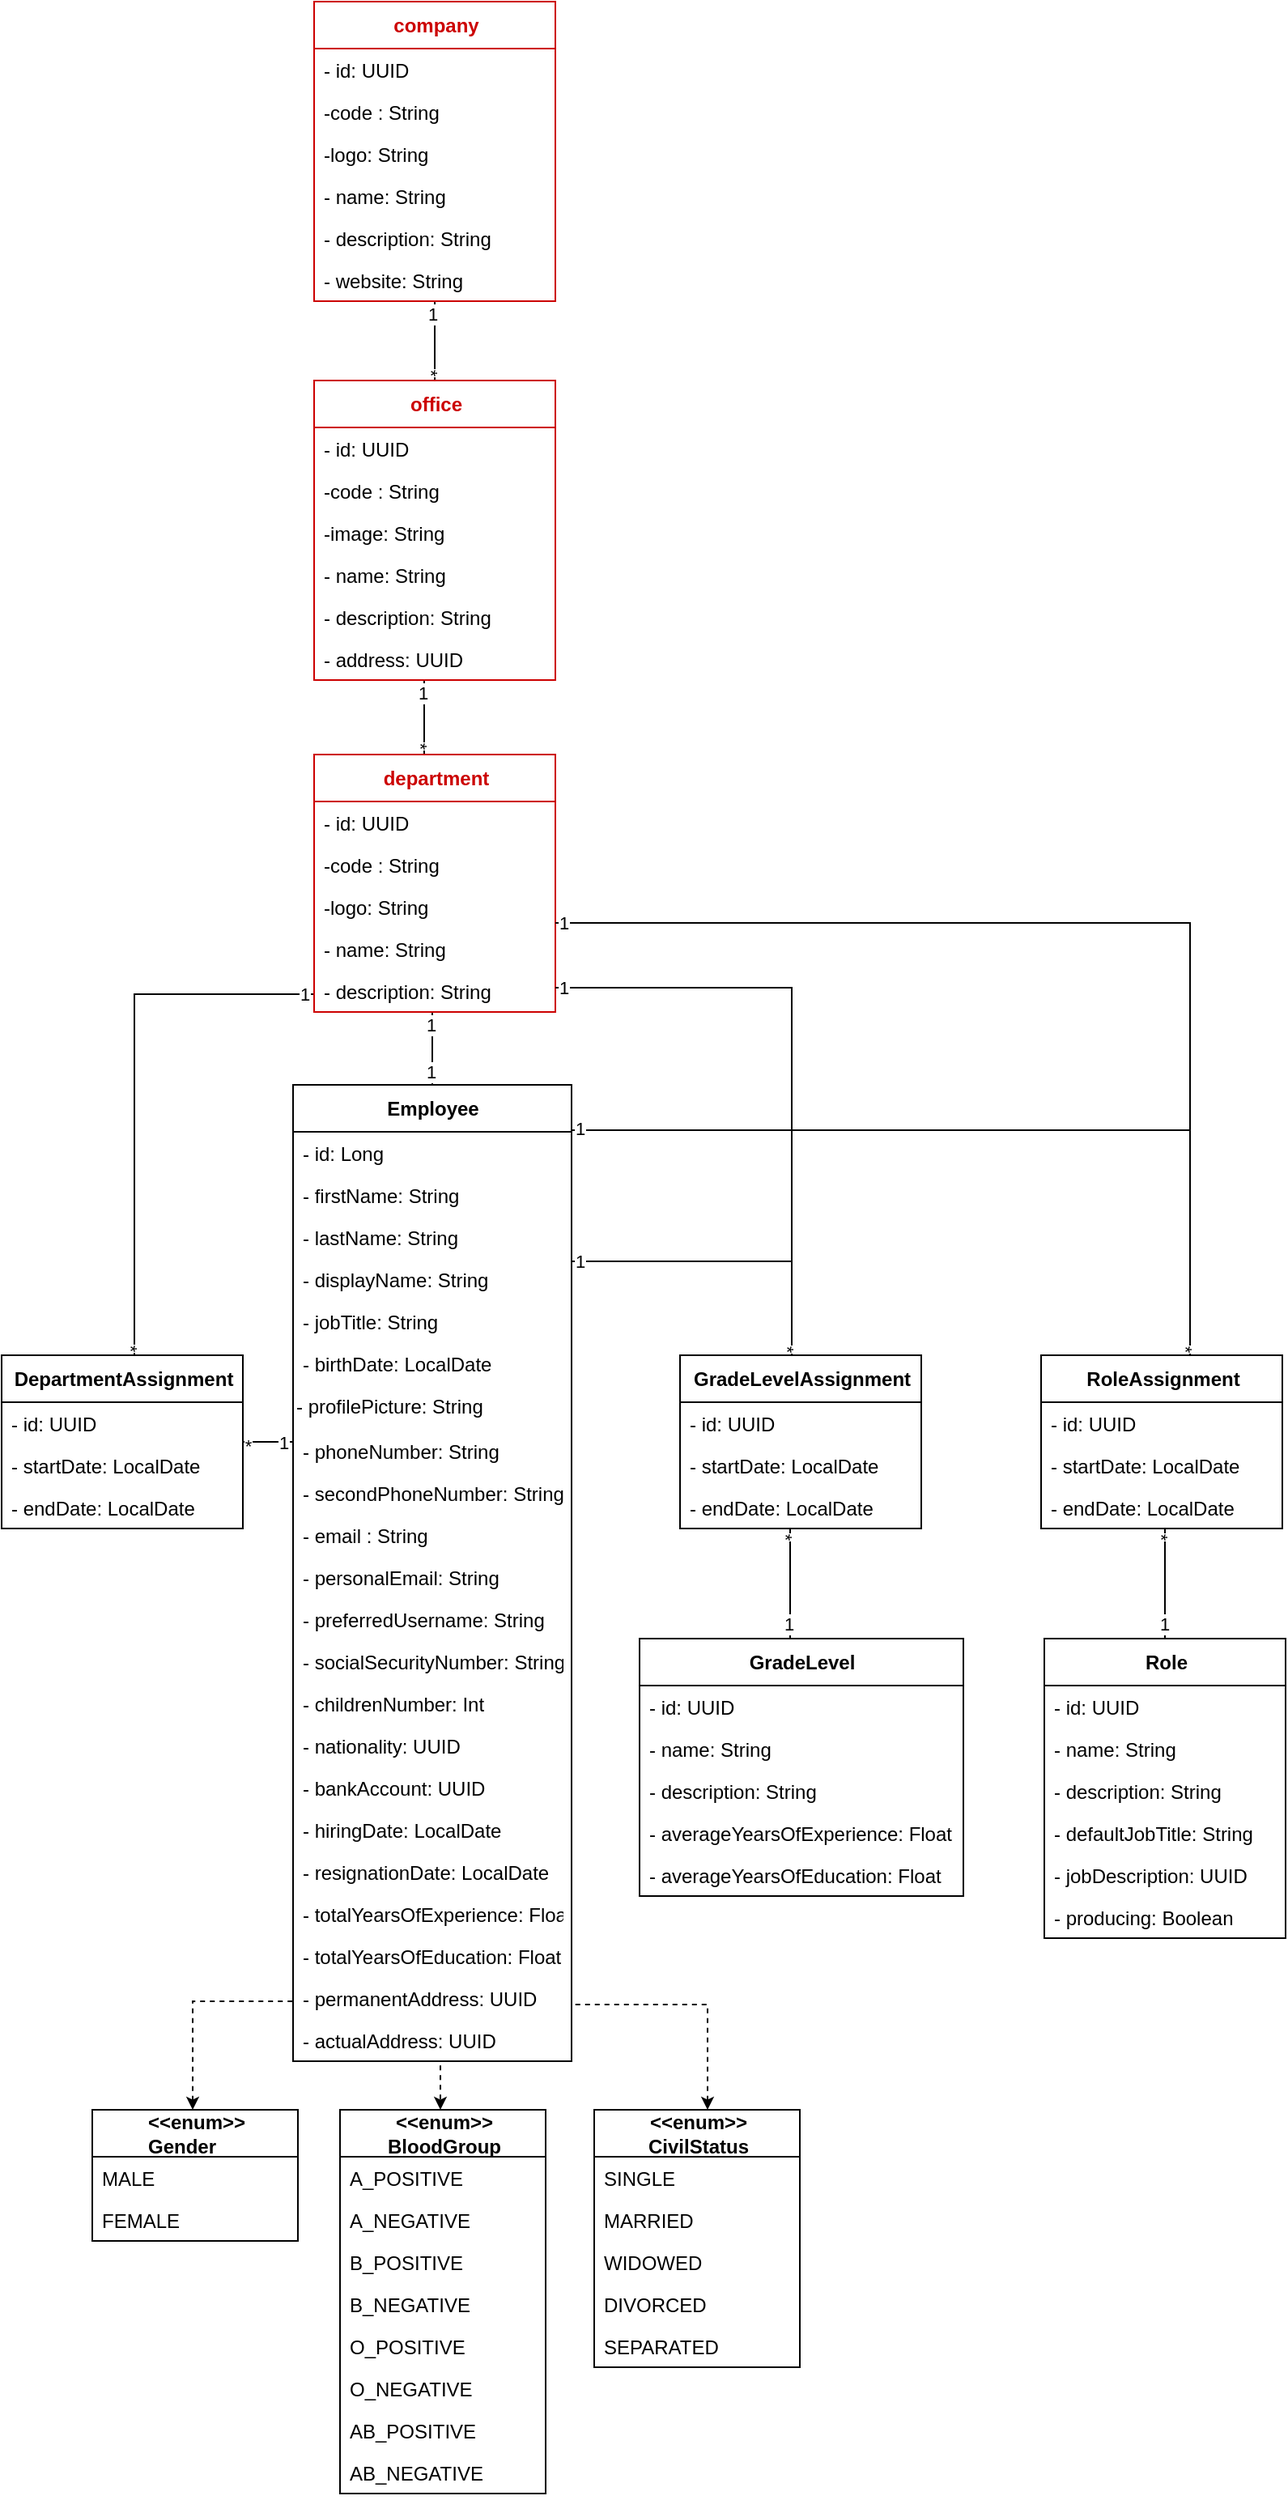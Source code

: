 <mxfile version="20.2.2" type="github">
  <diagram id="py8D9hM39GQcvUwsP0z1" name="Page-1">
    <mxGraphModel dx="948" dy="1660" grid="0" gridSize="10" guides="1" tooltips="1" connect="1" arrows="1" fold="1" page="1" pageScale="1" pageWidth="827" pageHeight="1169" math="0" shadow="0">
      <root>
        <mxCell id="0" />
        <mxCell id="1" parent="0" />
        <mxCell id="_XNGxKT7yUzDRA-E5yTD-7" style="edgeStyle=orthogonalEdgeStyle;rounded=0;orthogonalLoop=1;jettySize=auto;html=1;endArrow=none;endFill=0;" edge="1" parent="1" source="fVXnOX0XPYzyJKklndwi-1" target="_XNGxKT7yUzDRA-E5yTD-1">
          <mxGeometry relative="1" as="geometry">
            <Array as="points">
              <mxPoint x="279" y="517" />
              <mxPoint x="279" y="517" />
            </Array>
          </mxGeometry>
        </mxCell>
        <mxCell id="_XNGxKT7yUzDRA-E5yTD-8" value="1" style="edgeLabel;html=1;align=center;verticalAlign=middle;resizable=0;points=[];" vertex="1" connectable="0" parent="_XNGxKT7yUzDRA-E5yTD-7">
          <mxGeometry x="0.872" y="1" relative="1" as="geometry">
            <mxPoint y="5" as="offset" />
          </mxGeometry>
        </mxCell>
        <mxCell id="_XNGxKT7yUzDRA-E5yTD-9" value="1" style="edgeLabel;html=1;align=center;verticalAlign=middle;resizable=0;points=[];" vertex="1" connectable="0" parent="_XNGxKT7yUzDRA-E5yTD-7">
          <mxGeometry x="-0.908" relative="1" as="geometry">
            <mxPoint x="-1" y="-6" as="offset" />
          </mxGeometry>
        </mxCell>
        <mxCell id="fVXnOX0XPYzyJKklndwi-1" value="&lt;b&gt;Employee&lt;/b&gt;" style="swimlane;fontStyle=0;align=center;verticalAlign=middle;childLayout=stackLayout;horizontal=1;startSize=29;horizontalStack=0;resizeParent=1;resizeParentMax=0;resizeLast=0;collapsible=0;marginBottom=0;html=1;fontSize=12;labelPosition=center;verticalLabelPosition=middle;container=0;strokeColor=default;swimlaneLine=1;rounded=0;shadow=0;glass=0;sketch=0;perimeterSpacing=0;" parent="1" vertex="1">
          <mxGeometry x="188" y="574" width="172" height="603" as="geometry" />
        </mxCell>
        <mxCell id="fVXnOX0XPYzyJKklndwi-2" value="- id: Long" style="text;strokeColor=none;fillColor=none;align=left;verticalAlign=top;spacingLeft=4;spacingRight=4;overflow=hidden;rotatable=0;points=[[0,0.5],[1,0.5]];portConstraint=eastwest;container=0;fontStyle=0" parent="fVXnOX0XPYzyJKklndwi-1" vertex="1">
          <mxGeometry y="29" width="172" height="26" as="geometry" />
        </mxCell>
        <mxCell id="fVXnOX0XPYzyJKklndwi-3" value="- firstName: String" style="text;strokeColor=none;fillColor=none;align=left;verticalAlign=top;spacingLeft=4;spacingRight=4;overflow=hidden;rotatable=0;points=[[0,0.5],[1,0.5]];portConstraint=eastwest;container=0;fontStyle=0" parent="fVXnOX0XPYzyJKklndwi-1" vertex="1">
          <mxGeometry y="55" width="172" height="26" as="geometry" />
        </mxCell>
        <mxCell id="fVXnOX0XPYzyJKklndwi-4" value="- lastName: String" style="text;strokeColor=none;fillColor=none;align=left;verticalAlign=top;spacingLeft=4;spacingRight=4;overflow=hidden;rotatable=0;points=[[0,0.5],[1,0.5]];portConstraint=eastwest;container=0;fontStyle=0" parent="fVXnOX0XPYzyJKklndwi-1" vertex="1">
          <mxGeometry y="81" width="172" height="26" as="geometry" />
        </mxCell>
        <mxCell id="fVXnOX0XPYzyJKklndwi-5" value="- displayName: String" style="text;strokeColor=none;fillColor=none;align=left;verticalAlign=top;spacingLeft=4;spacingRight=4;overflow=hidden;rotatable=0;points=[[0,0.5],[1,0.5]];portConstraint=eastwest;container=0;fontStyle=0" parent="fVXnOX0XPYzyJKklndwi-1" vertex="1">
          <mxGeometry y="107" width="172" height="26" as="geometry" />
        </mxCell>
        <mxCell id="fVXnOX0XPYzyJKklndwi-6" value="- jobTitle: String" style="text;strokeColor=none;fillColor=none;align=left;verticalAlign=top;spacingLeft=4;spacingRight=4;overflow=hidden;rotatable=0;points=[[0,0.5],[1,0.5]];portConstraint=eastwest;container=0;fontStyle=0" parent="fVXnOX0XPYzyJKklndwi-1" vertex="1">
          <mxGeometry y="133" width="172" height="26" as="geometry" />
        </mxCell>
        <mxCell id="fVXnOX0XPYzyJKklndwi-7" value="- birthDate: LocalDate" style="text;strokeColor=none;fillColor=none;align=left;verticalAlign=top;spacingLeft=4;spacingRight=4;overflow=hidden;rotatable=0;points=[[0,0.5],[1,0.5]];portConstraint=eastwest;container=0;fontStyle=0" parent="fVXnOX0XPYzyJKklndwi-1" vertex="1">
          <mxGeometry y="159" width="172" height="26" as="geometry" />
        </mxCell>
        <mxCell id="fVXnOX0XPYzyJKklndwi-8" value="- profilePicture: String" style="text;whiteSpace=wrap;html=1;" parent="fVXnOX0XPYzyJKklndwi-1" vertex="1">
          <mxGeometry y="185" width="172" height="28" as="geometry" />
        </mxCell>
        <mxCell id="fVXnOX0XPYzyJKklndwi-9" value="- phoneNumber: String" style="text;strokeColor=none;fillColor=none;align=left;verticalAlign=top;spacingLeft=4;spacingRight=4;overflow=hidden;rotatable=0;points=[[0,0.5],[1,0.5]];portConstraint=eastwest;container=0;fontStyle=0" parent="fVXnOX0XPYzyJKklndwi-1" vertex="1">
          <mxGeometry y="213" width="172" height="26" as="geometry" />
        </mxCell>
        <mxCell id="fVXnOX0XPYzyJKklndwi-10" value="- secondPhoneNumber: String" style="text;strokeColor=none;fillColor=none;align=left;verticalAlign=top;spacingLeft=4;spacingRight=4;overflow=hidden;rotatable=0;points=[[0,0.5],[1,0.5]];portConstraint=eastwest;container=0;fontStyle=0" parent="fVXnOX0XPYzyJKklndwi-1" vertex="1">
          <mxGeometry y="239" width="172" height="26" as="geometry" />
        </mxCell>
        <mxCell id="fVXnOX0XPYzyJKklndwi-11" value="- email : String" style="text;strokeColor=none;fillColor=none;align=left;verticalAlign=top;spacingLeft=4;spacingRight=4;overflow=hidden;rotatable=0;points=[[0,0.5],[1,0.5]];portConstraint=eastwest;container=0;fontStyle=0" parent="fVXnOX0XPYzyJKklndwi-1" vertex="1">
          <mxGeometry y="265" width="172" height="26" as="geometry" />
        </mxCell>
        <mxCell id="fVXnOX0XPYzyJKklndwi-12" value="- personalEmail: String" style="text;strokeColor=none;fillColor=none;align=left;verticalAlign=top;spacingLeft=4;spacingRight=4;overflow=hidden;rotatable=0;points=[[0,0.5],[1,0.5]];portConstraint=eastwest;container=0;fontStyle=0" parent="fVXnOX0XPYzyJKklndwi-1" vertex="1">
          <mxGeometry y="291" width="172" height="26" as="geometry" />
        </mxCell>
        <mxCell id="fVXnOX0XPYzyJKklndwi-13" value="- preferredUsername: String" style="text;strokeColor=none;fillColor=none;align=left;verticalAlign=top;spacingLeft=4;spacingRight=4;overflow=hidden;rotatable=0;points=[[0,0.5],[1,0.5]];portConstraint=eastwest;container=0;fontStyle=0" parent="fVXnOX0XPYzyJKklndwi-1" vertex="1">
          <mxGeometry y="317" width="172" height="26" as="geometry" />
        </mxCell>
        <mxCell id="fVXnOX0XPYzyJKklndwi-14" value="- socialSecurityNumber: String" style="text;strokeColor=none;fillColor=none;align=left;verticalAlign=top;spacingLeft=4;spacingRight=4;overflow=hidden;rotatable=0;points=[[0,0.5],[1,0.5]];portConstraint=eastwest;container=0;fontStyle=0" parent="fVXnOX0XPYzyJKklndwi-1" vertex="1">
          <mxGeometry y="343" width="172" height="26" as="geometry" />
        </mxCell>
        <mxCell id="fVXnOX0XPYzyJKklndwi-15" value="- childrenNumber: Int" style="text;strokeColor=none;fillColor=none;align=left;verticalAlign=top;spacingLeft=4;spacingRight=4;overflow=hidden;rotatable=0;points=[[0,0.5],[1,0.5]];portConstraint=eastwest;container=0;fontStyle=0" parent="fVXnOX0XPYzyJKklndwi-1" vertex="1">
          <mxGeometry y="369" width="172" height="26" as="geometry" />
        </mxCell>
        <mxCell id="fVXnOX0XPYzyJKklndwi-16" value="- nationality: UUID" style="text;strokeColor=none;fillColor=none;align=left;verticalAlign=top;spacingLeft=4;spacingRight=4;overflow=hidden;rotatable=0;points=[[0,0.5],[1,0.5]];portConstraint=eastwest;container=0;fontStyle=0" parent="fVXnOX0XPYzyJKklndwi-1" vertex="1">
          <mxGeometry y="395" width="172" height="26" as="geometry" />
        </mxCell>
        <mxCell id="fVXnOX0XPYzyJKklndwi-18" value="- bankAccount: UUID" style="text;strokeColor=none;fillColor=none;align=left;verticalAlign=top;spacingLeft=4;spacingRight=4;overflow=hidden;rotatable=0;points=[[0,0.5],[1,0.5]];portConstraint=eastwest;container=0;fontStyle=0" parent="fVXnOX0XPYzyJKklndwi-1" vertex="1">
          <mxGeometry y="421" width="172" height="26" as="geometry" />
        </mxCell>
        <mxCell id="fVXnOX0XPYzyJKklndwi-19" value="- hiringDate: LocalDate" style="text;strokeColor=none;fillColor=none;align=left;verticalAlign=top;spacingLeft=4;spacingRight=4;overflow=hidden;rotatable=0;points=[[0,0.5],[1,0.5]];portConstraint=eastwest;container=0;fontStyle=0" parent="fVXnOX0XPYzyJKklndwi-1" vertex="1">
          <mxGeometry y="447" width="172" height="26" as="geometry" />
        </mxCell>
        <mxCell id="fVXnOX0XPYzyJKklndwi-20" value="- resignationDate: LocalDate" style="text;strokeColor=none;fillColor=none;align=left;verticalAlign=top;spacingLeft=4;spacingRight=4;overflow=hidden;rotatable=0;points=[[0,0.5],[1,0.5]];portConstraint=eastwest;container=0;fontStyle=0" parent="fVXnOX0XPYzyJKklndwi-1" vertex="1">
          <mxGeometry y="473" width="172" height="26" as="geometry" />
        </mxCell>
        <mxCell id="fVXnOX0XPYzyJKklndwi-21" value="- totalYearsOfExperience: Float" style="text;strokeColor=none;fillColor=none;align=left;verticalAlign=top;spacingLeft=4;spacingRight=4;overflow=hidden;rotatable=0;points=[[0,0.5],[1,0.5]];portConstraint=eastwest;container=0;fontStyle=0" parent="fVXnOX0XPYzyJKklndwi-1" vertex="1">
          <mxGeometry y="499" width="172" height="26" as="geometry" />
        </mxCell>
        <mxCell id="fVXnOX0XPYzyJKklndwi-22" value="- totalYearsOfEducation: Float" style="text;strokeColor=none;fillColor=none;align=left;verticalAlign=top;spacingLeft=4;spacingRight=4;overflow=hidden;rotatable=0;points=[[0,0.5],[1,0.5]];portConstraint=eastwest;container=0;fontStyle=0" parent="fVXnOX0XPYzyJKklndwi-1" vertex="1">
          <mxGeometry y="525" width="172" height="26" as="geometry" />
        </mxCell>
        <mxCell id="fVXnOX0XPYzyJKklndwi-23" value="- permanentAddress: UUID" style="text;strokeColor=none;fillColor=none;align=left;verticalAlign=top;spacingLeft=4;spacingRight=4;overflow=hidden;rotatable=0;points=[[0,0.5],[1,0.5]];portConstraint=eastwest;container=0;fontStyle=0" parent="fVXnOX0XPYzyJKklndwi-1" vertex="1">
          <mxGeometry y="551" width="172" height="26" as="geometry" />
        </mxCell>
        <mxCell id="fVXnOX0XPYzyJKklndwi-24" value="- actualAddress: UUID" style="text;strokeColor=none;fillColor=none;align=left;verticalAlign=top;spacingLeft=4;spacingRight=4;overflow=hidden;rotatable=0;points=[[0,0.5],[1,0.5]];portConstraint=eastwest;container=0;fontStyle=0" parent="fVXnOX0XPYzyJKklndwi-1" vertex="1">
          <mxGeometry y="577" width="172" height="26" as="geometry" />
        </mxCell>
        <mxCell id="fVXnOX0XPYzyJKklndwi-31" style="edgeStyle=orthogonalEdgeStyle;rounded=0;orthogonalLoop=1;jettySize=auto;html=1;endArrow=none;endFill=0;endSize=5;startSize=5;" parent="1" source="fVXnOX0XPYzyJKklndwi-26" target="fVXnOX0XPYzyJKklndwi-1" edge="1">
          <mxGeometry relative="1" as="geometry">
            <Array as="points">
              <mxPoint x="150" y="817" />
              <mxPoint x="150" y="817" />
            </Array>
          </mxGeometry>
        </mxCell>
        <mxCell id="fVXnOX0XPYzyJKklndwi-32" value="*" style="edgeLabel;html=1;align=center;verticalAlign=middle;resizable=0;points=[];" parent="fVXnOX0XPYzyJKklndwi-31" vertex="1" connectable="0">
          <mxGeometry x="-0.925" relative="1" as="geometry">
            <mxPoint x="2" y="2" as="offset" />
          </mxGeometry>
        </mxCell>
        <mxCell id="fVXnOX0XPYzyJKklndwi-33" value="1" style="edgeLabel;html=1;align=center;verticalAlign=middle;resizable=0;points=[];" parent="fVXnOX0XPYzyJKklndwi-31" vertex="1" connectable="0">
          <mxGeometry x="0.884" relative="1" as="geometry">
            <mxPoint x="-4" as="offset" />
          </mxGeometry>
        </mxCell>
        <mxCell id="_XNGxKT7yUzDRA-E5yTD-10" style="edgeStyle=orthogonalEdgeStyle;rounded=0;orthogonalLoop=1;jettySize=auto;html=1;endArrow=none;endFill=0;" edge="1" parent="1" source="fVXnOX0XPYzyJKklndwi-26" target="_XNGxKT7yUzDRA-E5yTD-1">
          <mxGeometry relative="1" as="geometry">
            <mxPoint x="202" y="463" as="targetPoint" />
            <Array as="points">
              <mxPoint x="90" y="518" />
            </Array>
          </mxGeometry>
        </mxCell>
        <mxCell id="_XNGxKT7yUzDRA-E5yTD-11" value="1" style="edgeLabel;html=1;align=center;verticalAlign=middle;resizable=0;points=[];" vertex="1" connectable="0" parent="_XNGxKT7yUzDRA-E5yTD-10">
          <mxGeometry x="0.935" y="-2" relative="1" as="geometry">
            <mxPoint x="5" y="-2" as="offset" />
          </mxGeometry>
        </mxCell>
        <mxCell id="_XNGxKT7yUzDRA-E5yTD-12" value="*" style="edgeLabel;html=1;align=center;verticalAlign=middle;resizable=0;points=[];rotation=90;" vertex="1" connectable="0" parent="_XNGxKT7yUzDRA-E5yTD-10">
          <mxGeometry x="-0.965" relative="1" as="geometry">
            <mxPoint x="-2" y="1" as="offset" />
          </mxGeometry>
        </mxCell>
        <mxCell id="fVXnOX0XPYzyJKklndwi-26" value="&lt;div style=&quot;text-align: left&quot;&gt;&lt;span&gt;DepartmentAssignment&lt;/span&gt;&lt;/div&gt;" style="swimlane;fontStyle=1;align=center;verticalAlign=middle;childLayout=stackLayout;horizontal=1;startSize=29;horizontalStack=0;resizeParent=1;resizeParentMax=0;resizeLast=0;collapsible=0;marginBottom=0;html=1;fontSize=12;labelPosition=center;verticalLabelPosition=middle;container=0;swimlaneLine=1;rounded=0;sketch=0;glass=0;" parent="1" vertex="1">
          <mxGeometry x="8" y="741" width="149" height="107" as="geometry" />
        </mxCell>
        <mxCell id="fVXnOX0XPYzyJKklndwi-27" value="- id: UUID" style="text;strokeColor=none;fillColor=none;align=left;verticalAlign=top;spacingLeft=4;spacingRight=4;overflow=hidden;rotatable=0;points=[[0,0.5],[1,0.5]];portConstraint=eastwest;container=0;fontStyle=0" parent="fVXnOX0XPYzyJKklndwi-26" vertex="1">
          <mxGeometry y="29" width="149" height="26" as="geometry" />
        </mxCell>
        <mxCell id="fVXnOX0XPYzyJKklndwi-28" value="- startDate: LocalDate" style="text;strokeColor=none;fillColor=none;align=left;verticalAlign=top;spacingLeft=4;spacingRight=4;overflow=hidden;rotatable=0;points=[[0,0.5],[1,0.5]];portConstraint=eastwest;container=0;fontStyle=0" parent="fVXnOX0XPYzyJKklndwi-26" vertex="1">
          <mxGeometry y="55" width="149" height="26" as="geometry" />
        </mxCell>
        <mxCell id="fVXnOX0XPYzyJKklndwi-29" value="- endDate: LocalDate" style="text;strokeColor=none;fillColor=none;align=left;verticalAlign=top;spacingLeft=4;spacingRight=4;overflow=hidden;rotatable=0;points=[[0,0.5],[1,0.5]];portConstraint=eastwest;container=0;fontStyle=0" parent="fVXnOX0XPYzyJKklndwi-26" vertex="1">
          <mxGeometry y="81" width="149" height="26" as="geometry" />
        </mxCell>
        <mxCell id="fVXnOX0XPYzyJKklndwi-41" value="&lt;div style=&quot;text-align: left&quot;&gt;GradeLevelAssignment&lt;br&gt;&lt;/div&gt;" style="swimlane;fontStyle=1;align=center;verticalAlign=middle;childLayout=stackLayout;horizontal=1;startSize=29;horizontalStack=0;resizeParent=1;resizeParentMax=0;resizeLast=0;collapsible=0;marginBottom=0;html=1;fontSize=12;labelPosition=center;verticalLabelPosition=middle;container=0;swimlaneLine=1;rounded=0;sketch=0;glass=0;" parent="1" vertex="1">
          <mxGeometry x="427" y="741" width="149" height="107" as="geometry" />
        </mxCell>
        <mxCell id="fVXnOX0XPYzyJKklndwi-42" value="- id: UUID" style="text;strokeColor=none;fillColor=none;align=left;verticalAlign=top;spacingLeft=4;spacingRight=4;overflow=hidden;rotatable=0;points=[[0,0.5],[1,0.5]];portConstraint=eastwest;container=0;fontStyle=0" parent="fVXnOX0XPYzyJKklndwi-41" vertex="1">
          <mxGeometry y="29" width="149" height="26" as="geometry" />
        </mxCell>
        <mxCell id="fVXnOX0XPYzyJKklndwi-43" value="- startDate: LocalDate" style="text;strokeColor=none;fillColor=none;align=left;verticalAlign=top;spacingLeft=4;spacingRight=4;overflow=hidden;rotatable=0;points=[[0,0.5],[1,0.5]];portConstraint=eastwest;container=0;fontStyle=0" parent="fVXnOX0XPYzyJKklndwi-41" vertex="1">
          <mxGeometry y="55" width="149" height="26" as="geometry" />
        </mxCell>
        <mxCell id="fVXnOX0XPYzyJKklndwi-44" value="- endDate: LocalDate" style="text;strokeColor=none;fillColor=none;align=left;verticalAlign=top;spacingLeft=4;spacingRight=4;overflow=hidden;rotatable=0;points=[[0,0.5],[1,0.5]];portConstraint=eastwest;container=0;fontStyle=0" parent="fVXnOX0XPYzyJKklndwi-41" vertex="1">
          <mxGeometry y="81" width="149" height="26" as="geometry" />
        </mxCell>
        <mxCell id="fVXnOX0XPYzyJKklndwi-45" style="edgeStyle=orthogonalEdgeStyle;rounded=0;orthogonalLoop=1;jettySize=auto;html=1;endArrow=none;endFill=0;startSize=5;endSize=5;" parent="1" source="fVXnOX0XPYzyJKklndwi-1" edge="1">
          <mxGeometry relative="1" as="geometry">
            <Array as="points">
              <mxPoint x="496" y="683" />
            </Array>
            <mxPoint x="371" y="661.002" as="sourcePoint" />
            <mxPoint x="496.002" y="741" as="targetPoint" />
          </mxGeometry>
        </mxCell>
        <mxCell id="fVXnOX0XPYzyJKklndwi-46" value="*" style="edgeLabel;html=1;align=center;verticalAlign=middle;resizable=0;points=[];rotation=90;" parent="fVXnOX0XPYzyJKklndwi-45" vertex="1" connectable="0">
          <mxGeometry x="0.963" relative="1" as="geometry">
            <mxPoint x="-2" y="-1" as="offset" />
          </mxGeometry>
        </mxCell>
        <mxCell id="fVXnOX0XPYzyJKklndwi-47" value="1" style="edgeLabel;html=1;align=center;verticalAlign=middle;resizable=0;points=[];" parent="fVXnOX0XPYzyJKklndwi-45" vertex="1" connectable="0">
          <mxGeometry x="-0.962" relative="1" as="geometry">
            <mxPoint x="1" as="offset" />
          </mxGeometry>
        </mxCell>
        <mxCell id="fVXnOX0XPYzyJKklndwi-57" style="edgeStyle=orthogonalEdgeStyle;rounded=0;orthogonalLoop=1;jettySize=auto;html=1;endArrow=none;endFill=0;startSize=5;endSize=5;" parent="1" source="fVXnOX0XPYzyJKklndwi-51" target="fVXnOX0XPYzyJKklndwi-41" edge="1">
          <mxGeometry relative="1" as="geometry">
            <Array as="points">
              <mxPoint x="495" y="895" />
              <mxPoint x="495" y="895" />
            </Array>
          </mxGeometry>
        </mxCell>
        <mxCell id="fVXnOX0XPYzyJKklndwi-58" value="*" style="edgeLabel;html=1;align=center;verticalAlign=middle;resizable=0;points=[];rotation=90;" parent="fVXnOX0XPYzyJKklndwi-57" vertex="1" connectable="0">
          <mxGeometry x="0.773" relative="1" as="geometry">
            <mxPoint x="-2" y="-3" as="offset" />
          </mxGeometry>
        </mxCell>
        <mxCell id="fVXnOX0XPYzyJKklndwi-59" value="1" style="edgeLabel;html=1;align=center;verticalAlign=middle;resizable=0;points=[];" parent="fVXnOX0XPYzyJKklndwi-57" vertex="1" connectable="0">
          <mxGeometry x="-0.63" y="1" relative="1" as="geometry">
            <mxPoint y="3" as="offset" />
          </mxGeometry>
        </mxCell>
        <mxCell id="fVXnOX0XPYzyJKklndwi-51" value="GradeLevel" style="swimlane;fontStyle=1;align=center;verticalAlign=middle;childLayout=stackLayout;horizontal=1;startSize=29;horizontalStack=0;resizeParent=1;resizeParentMax=0;resizeLast=0;collapsible=0;marginBottom=0;html=1;fontSize=12;labelPosition=center;verticalLabelPosition=middle;container=0;swimlaneLine=1;rounded=0;sketch=0;glass=0;" parent="1" vertex="1">
          <mxGeometry x="402" y="916" width="200" height="159" as="geometry" />
        </mxCell>
        <mxCell id="fVXnOX0XPYzyJKklndwi-52" value="- id: UUID" style="text;strokeColor=none;fillColor=none;align=left;verticalAlign=top;spacingLeft=4;spacingRight=4;overflow=hidden;rotatable=0;points=[[0,0.5],[1,0.5]];portConstraint=eastwest;container=0;fontStyle=0" parent="fVXnOX0XPYzyJKklndwi-51" vertex="1">
          <mxGeometry y="29" width="200" height="26" as="geometry" />
        </mxCell>
        <mxCell id="fVXnOX0XPYzyJKklndwi-53" value="- name: String" style="text;strokeColor=none;fillColor=none;align=left;verticalAlign=top;spacingLeft=4;spacingRight=4;overflow=hidden;rotatable=0;points=[[0,0.5],[1,0.5]];portConstraint=eastwest;container=0;fontStyle=0" parent="fVXnOX0XPYzyJKklndwi-51" vertex="1">
          <mxGeometry y="55" width="200" height="26" as="geometry" />
        </mxCell>
        <mxCell id="fVXnOX0XPYzyJKklndwi-54" value="- description: String" style="text;strokeColor=none;fillColor=none;align=left;verticalAlign=top;spacingLeft=4;spacingRight=4;overflow=hidden;rotatable=0;points=[[0,0.5],[1,0.5]];portConstraint=eastwest;container=0;fontStyle=0" parent="fVXnOX0XPYzyJKklndwi-51" vertex="1">
          <mxGeometry y="81" width="200" height="26" as="geometry" />
        </mxCell>
        <mxCell id="fVXnOX0XPYzyJKklndwi-55" value="- averageYearsOfExperience: Float" style="text;strokeColor=none;fillColor=none;align=left;verticalAlign=top;spacingLeft=4;spacingRight=4;overflow=hidden;rotatable=0;points=[[0,0.5],[1,0.5]];portConstraint=eastwest;container=0;fontStyle=0" parent="fVXnOX0XPYzyJKklndwi-51" vertex="1">
          <mxGeometry y="107" width="200" height="26" as="geometry" />
        </mxCell>
        <mxCell id="fVXnOX0XPYzyJKklndwi-56" value="- averageYearsOfEducation: Float" style="text;strokeColor=none;fillColor=none;align=left;verticalAlign=top;spacingLeft=4;spacingRight=4;overflow=hidden;rotatable=0;points=[[0,0.5],[1,0.5]];portConstraint=eastwest;container=0;fontStyle=0" parent="fVXnOX0XPYzyJKklndwi-51" vertex="1">
          <mxGeometry y="133" width="200" height="26" as="geometry" />
        </mxCell>
        <mxCell id="fVXnOX0XPYzyJKklndwi-67" style="edgeStyle=orthogonalEdgeStyle;rounded=0;orthogonalLoop=1;jettySize=auto;html=1;endArrow=none;endFill=0;startSize=5;endSize=5;" parent="1" source="fVXnOX0XPYzyJKklndwi-60" target="fVXnOX0XPYzyJKklndwi-1" edge="1">
          <mxGeometry relative="1" as="geometry">
            <Array as="points">
              <mxPoint x="742" y="602" />
            </Array>
            <mxPoint x="742" y="751" as="sourcePoint" />
            <mxPoint x="372" y="602" as="targetPoint" />
          </mxGeometry>
        </mxCell>
        <mxCell id="fVXnOX0XPYzyJKklndwi-68" value="*" style="edgeLabel;html=1;align=center;verticalAlign=middle;resizable=0;points=[];rotation=90;" parent="fVXnOX0XPYzyJKklndwi-67" vertex="1" connectable="0">
          <mxGeometry x="-0.956" relative="1" as="geometry">
            <mxPoint x="-2" y="7" as="offset" />
          </mxGeometry>
        </mxCell>
        <mxCell id="fVXnOX0XPYzyJKklndwi-69" value="1" style="edgeLabel;html=1;align=center;verticalAlign=middle;resizable=0;points=[];" parent="fVXnOX0XPYzyJKklndwi-67" vertex="1" connectable="0">
          <mxGeometry x="0.966" y="-1" relative="1" as="geometry">
            <mxPoint x="-4" as="offset" />
          </mxGeometry>
        </mxCell>
        <mxCell id="fVXnOX0XPYzyJKklndwi-60" value="RoleAssignment" style="swimlane;fontStyle=1;align=center;verticalAlign=middle;childLayout=stackLayout;horizontal=1;startSize=29;horizontalStack=0;resizeParent=1;resizeParentMax=0;resizeLast=0;collapsible=0;marginBottom=0;html=1;fontSize=12;labelPosition=center;verticalLabelPosition=middle;container=0;swimlaneLine=1;rounded=0;sketch=0;glass=0;" parent="1" vertex="1">
          <mxGeometry x="650" y="741" width="149" height="107" as="geometry" />
        </mxCell>
        <mxCell id="fVXnOX0XPYzyJKklndwi-61" value="- id: UUID" style="text;strokeColor=none;fillColor=none;align=left;verticalAlign=top;spacingLeft=4;spacingRight=4;overflow=hidden;rotatable=0;points=[[0,0.5],[1,0.5]];portConstraint=eastwest;container=0;fontStyle=0" parent="fVXnOX0XPYzyJKklndwi-60" vertex="1">
          <mxGeometry y="29" width="149" height="26" as="geometry" />
        </mxCell>
        <mxCell id="fVXnOX0XPYzyJKklndwi-62" value="- startDate: LocalDate" style="text;strokeColor=none;fillColor=none;align=left;verticalAlign=top;spacingLeft=4;spacingRight=4;overflow=hidden;rotatable=0;points=[[0,0.5],[1,0.5]];portConstraint=eastwest;container=0;fontStyle=0" parent="fVXnOX0XPYzyJKklndwi-60" vertex="1">
          <mxGeometry y="55" width="149" height="26" as="geometry" />
        </mxCell>
        <mxCell id="fVXnOX0XPYzyJKklndwi-63" value="- endDate: LocalDate" style="text;strokeColor=none;fillColor=none;align=left;verticalAlign=top;spacingLeft=4;spacingRight=4;overflow=hidden;rotatable=0;points=[[0,0.5],[1,0.5]];portConstraint=eastwest;container=0;fontStyle=0" parent="fVXnOX0XPYzyJKklndwi-60" vertex="1">
          <mxGeometry y="81" width="149" height="26" as="geometry" />
        </mxCell>
        <mxCell id="teNhZq9UnKdZ_W5CdTFK-1" style="edgeStyle=orthogonalEdgeStyle;rounded=0;orthogonalLoop=1;jettySize=auto;html=1;endSize=5;startSize=5;endArrow=none;endFill=0;" parent="1" source="fVXnOX0XPYzyJKklndwi-70" target="fVXnOX0XPYzyJKklndwi-60" edge="1">
          <mxGeometry relative="1" as="geometry">
            <Array as="points">
              <mxPoint x="727" y="834" />
            </Array>
          </mxGeometry>
        </mxCell>
        <mxCell id="teNhZq9UnKdZ_W5CdTFK-2" value="*" style="edgeLabel;html=1;align=center;verticalAlign=middle;resizable=0;points=[];rotation=90;" parent="teNhZq9UnKdZ_W5CdTFK-1" vertex="1" connectable="0">
          <mxGeometry x="0.74" relative="1" as="geometry">
            <mxPoint x="-2" y="-4" as="offset" />
          </mxGeometry>
        </mxCell>
        <mxCell id="teNhZq9UnKdZ_W5CdTFK-3" value="1" style="edgeLabel;html=1;align=center;verticalAlign=middle;resizable=0;points=[];" parent="teNhZq9UnKdZ_W5CdTFK-1" vertex="1" connectable="0">
          <mxGeometry x="-0.725" y="1" relative="1" as="geometry">
            <mxPoint as="offset" />
          </mxGeometry>
        </mxCell>
        <mxCell id="fVXnOX0XPYzyJKklndwi-70" value="Role" style="swimlane;fontStyle=1;align=center;verticalAlign=middle;childLayout=stackLayout;horizontal=1;startSize=29;horizontalStack=0;resizeParent=1;resizeParentMax=0;resizeLast=0;collapsible=0;marginBottom=0;html=1;fontSize=12;labelPosition=center;verticalLabelPosition=middle;container=0;swimlaneLine=1;rounded=0;sketch=0;glass=0;" parent="1" vertex="1">
          <mxGeometry x="652" y="916" width="149" height="185" as="geometry" />
        </mxCell>
        <mxCell id="fVXnOX0XPYzyJKklndwi-71" value="- id: UUID" style="text;strokeColor=none;fillColor=none;align=left;verticalAlign=top;spacingLeft=4;spacingRight=4;overflow=hidden;rotatable=0;points=[[0,0.5],[1,0.5]];portConstraint=eastwest;container=0;fontStyle=0" parent="fVXnOX0XPYzyJKklndwi-70" vertex="1">
          <mxGeometry y="29" width="149" height="26" as="geometry" />
        </mxCell>
        <mxCell id="fVXnOX0XPYzyJKklndwi-72" value="- name: String" style="text;strokeColor=none;fillColor=none;align=left;verticalAlign=top;spacingLeft=4;spacingRight=4;overflow=hidden;rotatable=0;points=[[0,0.5],[1,0.5]];portConstraint=eastwest;container=0;fontStyle=0" parent="fVXnOX0XPYzyJKklndwi-70" vertex="1">
          <mxGeometry y="55" width="149" height="26" as="geometry" />
        </mxCell>
        <mxCell id="fVXnOX0XPYzyJKklndwi-73" value="- description: String" style="text;strokeColor=none;fillColor=none;align=left;verticalAlign=top;spacingLeft=4;spacingRight=4;overflow=hidden;rotatable=0;points=[[0,0.5],[1,0.5]];portConstraint=eastwest;container=0;fontStyle=0" parent="fVXnOX0XPYzyJKklndwi-70" vertex="1">
          <mxGeometry y="81" width="149" height="26" as="geometry" />
        </mxCell>
        <mxCell id="fVXnOX0XPYzyJKklndwi-74" value="- defaultJobTitle: String" style="text;strokeColor=none;fillColor=none;align=left;verticalAlign=top;spacingLeft=4;spacingRight=4;overflow=hidden;rotatable=0;points=[[0,0.5],[1,0.5]];portConstraint=eastwest;container=0;fontStyle=0" parent="fVXnOX0XPYzyJKklndwi-70" vertex="1">
          <mxGeometry y="107" width="149" height="26" as="geometry" />
        </mxCell>
        <mxCell id="fVXnOX0XPYzyJKklndwi-75" value="- jobDescription: UUID" style="text;strokeColor=none;fillColor=none;align=left;verticalAlign=top;spacingLeft=4;spacingRight=4;overflow=hidden;rotatable=0;points=[[0,0.5],[1,0.5]];portConstraint=eastwest;container=0;fontStyle=0" parent="fVXnOX0XPYzyJKklndwi-70" vertex="1">
          <mxGeometry y="133" width="149" height="26" as="geometry" />
        </mxCell>
        <mxCell id="fVXnOX0XPYzyJKklndwi-76" value="- producing: Boolean" style="text;strokeColor=none;fillColor=none;align=left;verticalAlign=top;spacingLeft=4;spacingRight=4;overflow=hidden;rotatable=0;points=[[0,0.5],[1,0.5]];portConstraint=eastwest;container=0;fontStyle=0" parent="fVXnOX0XPYzyJKklndwi-70" vertex="1">
          <mxGeometry y="159" width="149" height="26" as="geometry" />
        </mxCell>
        <mxCell id="fVXnOX0XPYzyJKklndwi-83" style="edgeStyle=orthogonalEdgeStyle;rounded=0;orthogonalLoop=1;jettySize=auto;html=1;endArrow=none;endFill=0;startSize=5;endSize=5;startArrow=classic;startFill=1;dashed=1;" parent="1" source="fVXnOX0XPYzyJKklndwi-77" target="fVXnOX0XPYzyJKklndwi-1" edge="1">
          <mxGeometry relative="1" as="geometry">
            <mxPoint x="374" y="1115.067" as="targetPoint" />
            <Array as="points">
              <mxPoint x="126" y="1140" />
            </Array>
          </mxGeometry>
        </mxCell>
        <mxCell id="fVXnOX0XPYzyJKklndwi-77" value="&lt;b&gt;&amp;lt;&amp;lt;enum&amp;gt;&amp;gt;&lt;/b&gt;&lt;br&gt;&lt;div style=&quot;text-align: left&quot;&gt;&lt;b&gt;Gender&lt;/b&gt;&lt;br&gt;&lt;/div&gt;" style="swimlane;fontStyle=0;align=center;verticalAlign=middle;childLayout=stackLayout;horizontal=1;startSize=29;horizontalStack=0;resizeParent=1;resizeParentMax=0;resizeLast=0;collapsible=0;marginBottom=0;html=1;fontSize=12;labelPosition=center;verticalLabelPosition=middle;container=0;swimlaneLine=1;rounded=0;sketch=0;glass=0;" parent="1" vertex="1">
          <mxGeometry x="64" y="1207" width="127" height="81" as="geometry" />
        </mxCell>
        <mxCell id="fVXnOX0XPYzyJKklndwi-78" value="MALE" style="text;strokeColor=none;fillColor=none;align=left;verticalAlign=top;spacingLeft=4;spacingRight=4;overflow=hidden;rotatable=0;points=[[0,0.5],[1,0.5]];portConstraint=eastwest;container=0;fontStyle=0" parent="fVXnOX0XPYzyJKklndwi-77" vertex="1">
          <mxGeometry y="29" width="127" height="26" as="geometry" />
        </mxCell>
        <mxCell id="fVXnOX0XPYzyJKklndwi-79" value="FEMALE" style="text;strokeColor=none;fillColor=none;align=left;verticalAlign=top;spacingLeft=4;spacingRight=4;overflow=hidden;rotatable=0;points=[[0,0.5],[1,0.5]];portConstraint=eastwest;container=0;fontStyle=0" parent="fVXnOX0XPYzyJKklndwi-77" vertex="1">
          <mxGeometry y="55" width="127" height="26" as="geometry" />
        </mxCell>
        <mxCell id="fVXnOX0XPYzyJKklndwi-90" style="edgeStyle=orthogonalEdgeStyle;rounded=0;orthogonalLoop=1;jettySize=auto;html=1;dashed=1;startArrow=classic;startFill=1;endArrow=none;endFill=0;startSize=5;endSize=5;" parent="1" source="fVXnOX0XPYzyJKklndwi-84" target="fVXnOX0XPYzyJKklndwi-1" edge="1">
          <mxGeometry relative="1" as="geometry">
            <mxPoint x="374" y="1098" as="targetPoint" />
            <Array as="points">
              <mxPoint x="444" y="1142" />
            </Array>
          </mxGeometry>
        </mxCell>
        <mxCell id="fVXnOX0XPYzyJKklndwi-84" value="&lt;b&gt;&amp;lt;&amp;lt;enum&amp;gt;&amp;gt;&lt;/b&gt;&lt;br&gt;&lt;div style=&quot;text-align: left&quot;&gt;&lt;b&gt;CivilStatus&lt;/b&gt;&lt;br&gt;&lt;/div&gt;" style="swimlane;fontStyle=0;align=center;verticalAlign=middle;childLayout=stackLayout;horizontal=1;startSize=29;horizontalStack=0;resizeParent=1;resizeParentMax=0;resizeLast=0;collapsible=0;marginBottom=0;html=1;fontSize=12;labelPosition=center;verticalLabelPosition=middle;container=0;swimlaneLine=1;rounded=0;sketch=0;glass=0;" parent="1" vertex="1">
          <mxGeometry x="374" y="1207" width="127" height="159" as="geometry" />
        </mxCell>
        <mxCell id="fVXnOX0XPYzyJKklndwi-85" value="SINGLE" style="text;strokeColor=none;fillColor=none;align=left;verticalAlign=top;spacingLeft=4;spacingRight=4;overflow=hidden;rotatable=0;points=[[0,0.5],[1,0.5]];portConstraint=eastwest;container=0;fontStyle=0" parent="fVXnOX0XPYzyJKklndwi-84" vertex="1">
          <mxGeometry y="29" width="127" height="26" as="geometry" />
        </mxCell>
        <mxCell id="fVXnOX0XPYzyJKklndwi-86" value="MARRIED" style="text;strokeColor=none;fillColor=none;align=left;verticalAlign=top;spacingLeft=4;spacingRight=4;overflow=hidden;rotatable=0;points=[[0,0.5],[1,0.5]];portConstraint=eastwest;container=0;fontStyle=0" parent="fVXnOX0XPYzyJKklndwi-84" vertex="1">
          <mxGeometry y="55" width="127" height="26" as="geometry" />
        </mxCell>
        <mxCell id="fVXnOX0XPYzyJKklndwi-87" value="WIDOWED" style="text;strokeColor=none;fillColor=none;align=left;verticalAlign=top;spacingLeft=4;spacingRight=4;overflow=hidden;rotatable=0;points=[[0,0.5],[1,0.5]];portConstraint=eastwest;container=0;fontStyle=0" parent="fVXnOX0XPYzyJKklndwi-84" vertex="1">
          <mxGeometry y="81" width="127" height="26" as="geometry" />
        </mxCell>
        <mxCell id="fVXnOX0XPYzyJKklndwi-88" value="DIVORCED" style="text;strokeColor=none;fillColor=none;align=left;verticalAlign=top;spacingLeft=4;spacingRight=4;overflow=hidden;rotatable=0;points=[[0,0.5],[1,0.5]];portConstraint=eastwest;container=0;fontStyle=0" parent="fVXnOX0XPYzyJKklndwi-84" vertex="1">
          <mxGeometry y="107" width="127" height="26" as="geometry" />
        </mxCell>
        <mxCell id="fVXnOX0XPYzyJKklndwi-89" value="SEPARATED" style="text;strokeColor=none;fillColor=none;align=left;verticalAlign=top;spacingLeft=4;spacingRight=4;overflow=hidden;rotatable=0;points=[[0,0.5],[1,0.5]];portConstraint=eastwest;container=0;fontStyle=0" parent="fVXnOX0XPYzyJKklndwi-84" vertex="1">
          <mxGeometry y="133" width="127" height="26" as="geometry" />
        </mxCell>
        <mxCell id="fVXnOX0XPYzyJKklndwi-101" value="" style="edgeStyle=orthogonalEdgeStyle;rounded=0;orthogonalLoop=1;jettySize=auto;html=1;dashed=1;startArrow=classic;startFill=1;endArrow=none;endFill=0;startSize=5;endSize=5;" parent="1" source="fVXnOX0XPYzyJKklndwi-92" target="fVXnOX0XPYzyJKklndwi-1" edge="1">
          <mxGeometry x="-0.002" y="3" relative="1" as="geometry">
            <mxPoint x="794.533" y="1157.93" as="sourcePoint" />
            <mxPoint x="374" y="1066" as="targetPoint" />
            <Array as="points">
              <mxPoint x="279" y="1204" />
              <mxPoint x="279" y="1204" />
            </Array>
            <mxPoint as="offset" />
          </mxGeometry>
        </mxCell>
        <mxCell id="fVXnOX0XPYzyJKklndwi-92" value="&lt;b&gt;&amp;lt;&amp;lt;enum&amp;gt;&amp;gt;&lt;/b&gt;&lt;br&gt;&lt;div style=&quot;text-align: left&quot;&gt;&lt;b&gt;BloodGroup&lt;/b&gt;&lt;br&gt;&lt;/div&gt;" style="swimlane;fontStyle=0;align=center;verticalAlign=middle;childLayout=stackLayout;horizontal=1;startSize=29;horizontalStack=0;resizeParent=1;resizeParentMax=0;resizeLast=0;collapsible=0;marginBottom=0;html=1;fontSize=12;labelPosition=center;verticalLabelPosition=middle;container=0;swimlaneLine=1;rounded=0;sketch=0;glass=0;" parent="1" vertex="1">
          <mxGeometry x="217" y="1207" width="127" height="237" as="geometry" />
        </mxCell>
        <mxCell id="fVXnOX0XPYzyJKklndwi-93" value="A_POSITIVE" style="text;strokeColor=none;fillColor=none;align=left;verticalAlign=top;spacingLeft=4;spacingRight=4;overflow=hidden;rotatable=0;points=[[0,0.5],[1,0.5]];portConstraint=eastwest;container=0;fontStyle=0" parent="fVXnOX0XPYzyJKklndwi-92" vertex="1">
          <mxGeometry y="29" width="127" height="26" as="geometry" />
        </mxCell>
        <mxCell id="fVXnOX0XPYzyJKklndwi-94" value="A_NEGATIVE" style="text;strokeColor=none;fillColor=none;align=left;verticalAlign=top;spacingLeft=4;spacingRight=4;overflow=hidden;rotatable=0;points=[[0,0.5],[1,0.5]];portConstraint=eastwest;container=0;fontStyle=0" parent="fVXnOX0XPYzyJKklndwi-92" vertex="1">
          <mxGeometry y="55" width="127" height="26" as="geometry" />
        </mxCell>
        <mxCell id="fVXnOX0XPYzyJKklndwi-95" value="B_POSITIVE" style="text;strokeColor=none;fillColor=none;align=left;verticalAlign=top;spacingLeft=4;spacingRight=4;overflow=hidden;rotatable=0;points=[[0,0.5],[1,0.5]];portConstraint=eastwest;container=0;fontStyle=0" parent="fVXnOX0XPYzyJKklndwi-92" vertex="1">
          <mxGeometry y="81" width="127" height="26" as="geometry" />
        </mxCell>
        <mxCell id="fVXnOX0XPYzyJKklndwi-96" value="B_NEGATIVE" style="text;strokeColor=none;fillColor=none;align=left;verticalAlign=top;spacingLeft=4;spacingRight=4;overflow=hidden;rotatable=0;points=[[0,0.5],[1,0.5]];portConstraint=eastwest;container=0;fontStyle=0" parent="fVXnOX0XPYzyJKklndwi-92" vertex="1">
          <mxGeometry y="107" width="127" height="26" as="geometry" />
        </mxCell>
        <mxCell id="fVXnOX0XPYzyJKklndwi-97" value="O_POSITIVE" style="text;strokeColor=none;fillColor=none;align=left;verticalAlign=top;spacingLeft=4;spacingRight=4;overflow=hidden;rotatable=0;points=[[0,0.5],[1,0.5]];portConstraint=eastwest;container=0;fontStyle=0" parent="fVXnOX0XPYzyJKklndwi-92" vertex="1">
          <mxGeometry y="133" width="127" height="26" as="geometry" />
        </mxCell>
        <mxCell id="fVXnOX0XPYzyJKklndwi-98" value="O_NEGATIVE" style="text;strokeColor=none;fillColor=none;align=left;verticalAlign=top;spacingLeft=4;spacingRight=4;overflow=hidden;rotatable=0;points=[[0,0.5],[1,0.5]];portConstraint=eastwest;container=0;fontStyle=0" parent="fVXnOX0XPYzyJKklndwi-92" vertex="1">
          <mxGeometry y="159" width="127" height="26" as="geometry" />
        </mxCell>
        <mxCell id="fVXnOX0XPYzyJKklndwi-99" value="AB_POSITIVE" style="text;strokeColor=none;fillColor=none;align=left;verticalAlign=top;spacingLeft=4;spacingRight=4;overflow=hidden;rotatable=0;points=[[0,0.5],[1,0.5]];portConstraint=eastwest;container=0;fontStyle=0" parent="fVXnOX0XPYzyJKklndwi-92" vertex="1">
          <mxGeometry y="185" width="127" height="26" as="geometry" />
        </mxCell>
        <mxCell id="fVXnOX0XPYzyJKklndwi-100" value="AB_NEGATIVE" style="text;strokeColor=none;fillColor=none;align=left;verticalAlign=top;spacingLeft=4;spacingRight=4;overflow=hidden;rotatable=0;points=[[0,0.5],[1,0.5]];portConstraint=eastwest;container=0;fontStyle=0" parent="fVXnOX0XPYzyJKklndwi-92" vertex="1">
          <mxGeometry y="211" width="127" height="26" as="geometry" />
        </mxCell>
        <mxCell id="_XNGxKT7yUzDRA-E5yTD-24" style="edgeStyle=orthogonalEdgeStyle;rounded=0;orthogonalLoop=1;jettySize=auto;html=1;endArrow=none;endFill=0;" edge="1" parent="1" source="_XNGxKT7yUzDRA-E5yTD-1" target="_XNGxKT7yUzDRA-E5yTD-17">
          <mxGeometry relative="1" as="geometry">
            <Array as="points">
              <mxPoint x="269" y="345" />
              <mxPoint x="269" y="345" />
            </Array>
          </mxGeometry>
        </mxCell>
        <mxCell id="_XNGxKT7yUzDRA-E5yTD-25" value="*" style="edgeLabel;html=1;align=center;verticalAlign=middle;resizable=0;points=[];rotation=90;" vertex="1" connectable="0" parent="_XNGxKT7yUzDRA-E5yTD-24">
          <mxGeometry x="-0.882" relative="1" as="geometry">
            <mxPoint x="-3" y="6" as="offset" />
          </mxGeometry>
        </mxCell>
        <mxCell id="_XNGxKT7yUzDRA-E5yTD-27" value="*" style="edgeLabel;html=1;align=center;verticalAlign=middle;resizable=0;points=[];rotation=90;" vertex="1" connectable="0" parent="_XNGxKT7yUzDRA-E5yTD-24">
          <mxGeometry x="-0.734" y="1" relative="1" as="geometry">
            <mxPoint x="-1" as="offset" />
          </mxGeometry>
        </mxCell>
        <mxCell id="_XNGxKT7yUzDRA-E5yTD-28" value="1" style="edgeLabel;html=1;align=center;verticalAlign=middle;resizable=0;points=[];" vertex="1" connectable="0" parent="_XNGxKT7yUzDRA-E5yTD-24">
          <mxGeometry x="0.831" y="-1" relative="1" as="geometry">
            <mxPoint x="-2" y="4" as="offset" />
          </mxGeometry>
        </mxCell>
        <mxCell id="_XNGxKT7yUzDRA-E5yTD-1" value="&lt;div style=&quot;text-align: left&quot;&gt;&lt;span&gt;department&lt;/span&gt;&lt;/div&gt;" style="swimlane;fontStyle=1;align=center;verticalAlign=middle;childLayout=stackLayout;horizontal=1;startSize=29;horizontalStack=0;resizeParent=1;resizeParentMax=0;resizeLast=0;collapsible=0;marginBottom=0;html=1;fontSize=12;labelPosition=center;verticalLabelPosition=middle;container=0;swimlaneLine=1;rounded=0;sketch=0;glass=0;strokeColor=#CC0000;fontColor=#CC0000;" vertex="1" parent="1">
          <mxGeometry x="201" y="370" width="149" height="159" as="geometry" />
        </mxCell>
        <mxCell id="_XNGxKT7yUzDRA-E5yTD-2" value="- id: UUID" style="text;strokeColor=none;fillColor=none;align=left;verticalAlign=top;spacingLeft=4;spacingRight=4;overflow=hidden;rotatable=0;points=[[0,0.5],[1,0.5]];portConstraint=eastwest;container=0;fontStyle=0" vertex="1" parent="_XNGxKT7yUzDRA-E5yTD-1">
          <mxGeometry y="29" width="149" height="26" as="geometry" />
        </mxCell>
        <mxCell id="_XNGxKT7yUzDRA-E5yTD-3" value="-code : String   " style="text;strokeColor=none;fillColor=none;align=left;verticalAlign=top;spacingLeft=4;spacingRight=4;overflow=hidden;rotatable=0;points=[[0,0.5],[1,0.5]];portConstraint=eastwest;container=0;fontStyle=0" vertex="1" parent="_XNGxKT7yUzDRA-E5yTD-1">
          <mxGeometry y="55" width="149" height="26" as="geometry" />
        </mxCell>
        <mxCell id="_XNGxKT7yUzDRA-E5yTD-4" value="-logo: String" style="text;strokeColor=none;fillColor=none;align=left;verticalAlign=top;spacingLeft=4;spacingRight=4;overflow=hidden;rotatable=0;points=[[0,0.5],[1,0.5]];portConstraint=eastwest;container=0;fontStyle=0" vertex="1" parent="_XNGxKT7yUzDRA-E5yTD-1">
          <mxGeometry y="81" width="149" height="26" as="geometry" />
        </mxCell>
        <mxCell id="_XNGxKT7yUzDRA-E5yTD-5" value="- name: String" style="text;strokeColor=none;fillColor=none;align=left;verticalAlign=top;spacingLeft=4;spacingRight=4;overflow=hidden;rotatable=0;points=[[0,0.5],[1,0.5]];portConstraint=eastwest;container=0;fontStyle=0" vertex="1" parent="_XNGxKT7yUzDRA-E5yTD-1">
          <mxGeometry y="107" width="149" height="26" as="geometry" />
        </mxCell>
        <mxCell id="_XNGxKT7yUzDRA-E5yTD-6" value="- description: String" style="text;strokeColor=none;fillColor=none;align=left;verticalAlign=top;spacingLeft=4;spacingRight=4;overflow=hidden;rotatable=0;points=[[0,0.5],[1,0.5]];portConstraint=eastwest;container=0;fontStyle=0" vertex="1" parent="_XNGxKT7yUzDRA-E5yTD-1">
          <mxGeometry y="133" width="149" height="26" as="geometry" />
        </mxCell>
        <mxCell id="_XNGxKT7yUzDRA-E5yTD-13" style="edgeStyle=orthogonalEdgeStyle;rounded=0;orthogonalLoop=1;jettySize=auto;html=1;endArrow=none;endFill=0;" edge="1" parent="1" source="_XNGxKT7yUzDRA-E5yTD-1">
          <mxGeometry relative="1" as="geometry">
            <mxPoint x="496" y="683" as="targetPoint" />
            <mxPoint x="352" y="315" as="sourcePoint" />
            <Array as="points">
              <mxPoint x="496" y="514" />
              <mxPoint x="496" y="661" />
            </Array>
          </mxGeometry>
        </mxCell>
        <mxCell id="_XNGxKT7yUzDRA-E5yTD-14" value="1" style="edgeLabel;html=1;align=center;verticalAlign=middle;resizable=0;points=[];" vertex="1" connectable="0" parent="_XNGxKT7yUzDRA-E5yTD-13">
          <mxGeometry x="-0.957" y="-3" relative="1" as="geometry">
            <mxPoint x="-2" y="-3" as="offset" />
          </mxGeometry>
        </mxCell>
        <mxCell id="_XNGxKT7yUzDRA-E5yTD-15" style="edgeStyle=orthogonalEdgeStyle;rounded=0;orthogonalLoop=1;jettySize=auto;html=1;endArrow=none;endFill=0;" edge="1" parent="1" source="_XNGxKT7yUzDRA-E5yTD-1">
          <mxGeometry relative="1" as="geometry">
            <mxPoint x="742" y="602" as="targetPoint" />
            <mxPoint x="353" y="428.5" as="sourcePoint" />
            <Array as="points">
              <mxPoint x="742" y="474" />
            </Array>
          </mxGeometry>
        </mxCell>
        <mxCell id="_XNGxKT7yUzDRA-E5yTD-16" value="1" style="edgeLabel;html=1;align=center;verticalAlign=middle;resizable=0;points=[];" vertex="1" connectable="0" parent="_XNGxKT7yUzDRA-E5yTD-15">
          <mxGeometry x="-0.985" relative="1" as="geometry">
            <mxPoint x="1" as="offset" />
          </mxGeometry>
        </mxCell>
        <mxCell id="_XNGxKT7yUzDRA-E5yTD-36" style="edgeStyle=orthogonalEdgeStyle;rounded=0;orthogonalLoop=1;jettySize=auto;html=1;endArrow=none;endFill=0;" edge="1" parent="1" source="_XNGxKT7yUzDRA-E5yTD-17" target="_XNGxKT7yUzDRA-E5yTD-29">
          <mxGeometry relative="1" as="geometry" />
        </mxCell>
        <mxCell id="_XNGxKT7yUzDRA-E5yTD-37" value="*" style="edgeLabel;html=1;align=center;verticalAlign=middle;resizable=0;points=[];rotation=90;" vertex="1" connectable="0" parent="_XNGxKT7yUzDRA-E5yTD-36">
          <mxGeometry x="-0.791" relative="1" as="geometry">
            <mxPoint x="-2" as="offset" />
          </mxGeometry>
        </mxCell>
        <mxCell id="_XNGxKT7yUzDRA-E5yTD-38" value="1" style="edgeLabel;html=1;align=center;verticalAlign=middle;resizable=0;points=[];" vertex="1" connectable="0" parent="_XNGxKT7yUzDRA-E5yTD-36">
          <mxGeometry x="0.816" y="1" relative="1" as="geometry">
            <mxPoint x="-1" y="3" as="offset" />
          </mxGeometry>
        </mxCell>
        <mxCell id="_XNGxKT7yUzDRA-E5yTD-17" value="&lt;div style=&quot;text-align: left&quot;&gt;&lt;span&gt;office&lt;/span&gt;&lt;/div&gt;" style="swimlane;fontStyle=1;align=center;verticalAlign=middle;childLayout=stackLayout;horizontal=1;startSize=29;horizontalStack=0;resizeParent=1;resizeParentMax=0;resizeLast=0;collapsible=0;marginBottom=0;html=1;fontSize=12;labelPosition=center;verticalLabelPosition=middle;container=0;swimlaneLine=1;rounded=0;sketch=0;glass=0;strokeColor=#CC0000;fontColor=#CC0000;" vertex="1" parent="1">
          <mxGeometry x="201" y="139" width="149" height="185" as="geometry" />
        </mxCell>
        <mxCell id="_XNGxKT7yUzDRA-E5yTD-18" value="- id: UUID" style="text;strokeColor=none;fillColor=none;align=left;verticalAlign=top;spacingLeft=4;spacingRight=4;overflow=hidden;rotatable=0;points=[[0,0.5],[1,0.5]];portConstraint=eastwest;container=0;fontStyle=0" vertex="1" parent="_XNGxKT7yUzDRA-E5yTD-17">
          <mxGeometry y="29" width="149" height="26" as="geometry" />
        </mxCell>
        <mxCell id="_XNGxKT7yUzDRA-E5yTD-19" value="-code : String   " style="text;strokeColor=none;fillColor=none;align=left;verticalAlign=top;spacingLeft=4;spacingRight=4;overflow=hidden;rotatable=0;points=[[0,0.5],[1,0.5]];portConstraint=eastwest;container=0;fontStyle=0" vertex="1" parent="_XNGxKT7yUzDRA-E5yTD-17">
          <mxGeometry y="55" width="149" height="26" as="geometry" />
        </mxCell>
        <mxCell id="_XNGxKT7yUzDRA-E5yTD-20" value="-image: String" style="text;strokeColor=none;fillColor=none;align=left;verticalAlign=top;spacingLeft=4;spacingRight=4;overflow=hidden;rotatable=0;points=[[0,0.5],[1,0.5]];portConstraint=eastwest;container=0;fontStyle=0" vertex="1" parent="_XNGxKT7yUzDRA-E5yTD-17">
          <mxGeometry y="81" width="149" height="26" as="geometry" />
        </mxCell>
        <mxCell id="_XNGxKT7yUzDRA-E5yTD-21" value="- name: String" style="text;strokeColor=none;fillColor=none;align=left;verticalAlign=top;spacingLeft=4;spacingRight=4;overflow=hidden;rotatable=0;points=[[0,0.5],[1,0.5]];portConstraint=eastwest;container=0;fontStyle=0" vertex="1" parent="_XNGxKT7yUzDRA-E5yTD-17">
          <mxGeometry y="107" width="149" height="26" as="geometry" />
        </mxCell>
        <mxCell id="_XNGxKT7yUzDRA-E5yTD-22" value="- description: String" style="text;strokeColor=none;fillColor=none;align=left;verticalAlign=top;spacingLeft=4;spacingRight=4;overflow=hidden;rotatable=0;points=[[0,0.5],[1,0.5]];portConstraint=eastwest;container=0;fontStyle=0" vertex="1" parent="_XNGxKT7yUzDRA-E5yTD-17">
          <mxGeometry y="133" width="149" height="26" as="geometry" />
        </mxCell>
        <mxCell id="_XNGxKT7yUzDRA-E5yTD-23" value="- address: UUID" style="text;strokeColor=none;fillColor=none;align=left;verticalAlign=top;spacingLeft=4;spacingRight=4;overflow=hidden;rotatable=0;points=[[0,0.5],[1,0.5]];portConstraint=eastwest;container=0;fontStyle=0" vertex="1" parent="_XNGxKT7yUzDRA-E5yTD-17">
          <mxGeometry y="159" width="149" height="26" as="geometry" />
        </mxCell>
        <mxCell id="_XNGxKT7yUzDRA-E5yTD-29" value="&lt;div style=&quot;text-align: left&quot;&gt;&lt;span&gt;company&lt;/span&gt;&lt;/div&gt;" style="swimlane;fontStyle=1;align=center;verticalAlign=middle;childLayout=stackLayout;horizontal=1;startSize=29;horizontalStack=0;resizeParent=1;resizeParentMax=0;resizeLast=0;collapsible=0;marginBottom=0;html=1;fontSize=12;labelPosition=center;verticalLabelPosition=middle;container=0;swimlaneLine=1;rounded=0;sketch=0;glass=0;strokeColor=#CC0000;fontColor=#CC0000;" vertex="1" parent="1">
          <mxGeometry x="201" y="-95" width="149" height="185" as="geometry" />
        </mxCell>
        <mxCell id="_XNGxKT7yUzDRA-E5yTD-30" value="- id: UUID" style="text;strokeColor=none;fillColor=none;align=left;verticalAlign=top;spacingLeft=4;spacingRight=4;overflow=hidden;rotatable=0;points=[[0,0.5],[1,0.5]];portConstraint=eastwest;container=0;fontStyle=0" vertex="1" parent="_XNGxKT7yUzDRA-E5yTD-29">
          <mxGeometry y="29" width="149" height="26" as="geometry" />
        </mxCell>
        <mxCell id="_XNGxKT7yUzDRA-E5yTD-31" value="-code : String   " style="text;strokeColor=none;fillColor=none;align=left;verticalAlign=top;spacingLeft=4;spacingRight=4;overflow=hidden;rotatable=0;points=[[0,0.5],[1,0.5]];portConstraint=eastwest;container=0;fontStyle=0" vertex="1" parent="_XNGxKT7yUzDRA-E5yTD-29">
          <mxGeometry y="55" width="149" height="26" as="geometry" />
        </mxCell>
        <mxCell id="_XNGxKT7yUzDRA-E5yTD-32" value="-logo: String" style="text;strokeColor=none;fillColor=none;align=left;verticalAlign=top;spacingLeft=4;spacingRight=4;overflow=hidden;rotatable=0;points=[[0,0.5],[1,0.5]];portConstraint=eastwest;container=0;fontStyle=0" vertex="1" parent="_XNGxKT7yUzDRA-E5yTD-29">
          <mxGeometry y="81" width="149" height="26" as="geometry" />
        </mxCell>
        <mxCell id="_XNGxKT7yUzDRA-E5yTD-33" value="- name: String" style="text;strokeColor=none;fillColor=none;align=left;verticalAlign=top;spacingLeft=4;spacingRight=4;overflow=hidden;rotatable=0;points=[[0,0.5],[1,0.5]];portConstraint=eastwest;container=0;fontStyle=0" vertex="1" parent="_XNGxKT7yUzDRA-E5yTD-29">
          <mxGeometry y="107" width="149" height="26" as="geometry" />
        </mxCell>
        <mxCell id="_XNGxKT7yUzDRA-E5yTD-34" value="- description: String" style="text;strokeColor=none;fillColor=none;align=left;verticalAlign=top;spacingLeft=4;spacingRight=4;overflow=hidden;rotatable=0;points=[[0,0.5],[1,0.5]];portConstraint=eastwest;container=0;fontStyle=0" vertex="1" parent="_XNGxKT7yUzDRA-E5yTD-29">
          <mxGeometry y="133" width="149" height="26" as="geometry" />
        </mxCell>
        <mxCell id="_XNGxKT7yUzDRA-E5yTD-35" value="- website: String" style="text;strokeColor=none;fillColor=none;align=left;verticalAlign=top;spacingLeft=4;spacingRight=4;overflow=hidden;rotatable=0;points=[[0,0.5],[1,0.5]];portConstraint=eastwest;container=0;fontStyle=0" vertex="1" parent="_XNGxKT7yUzDRA-E5yTD-29">
          <mxGeometry y="159" width="149" height="26" as="geometry" />
        </mxCell>
      </root>
    </mxGraphModel>
  </diagram>
</mxfile>
